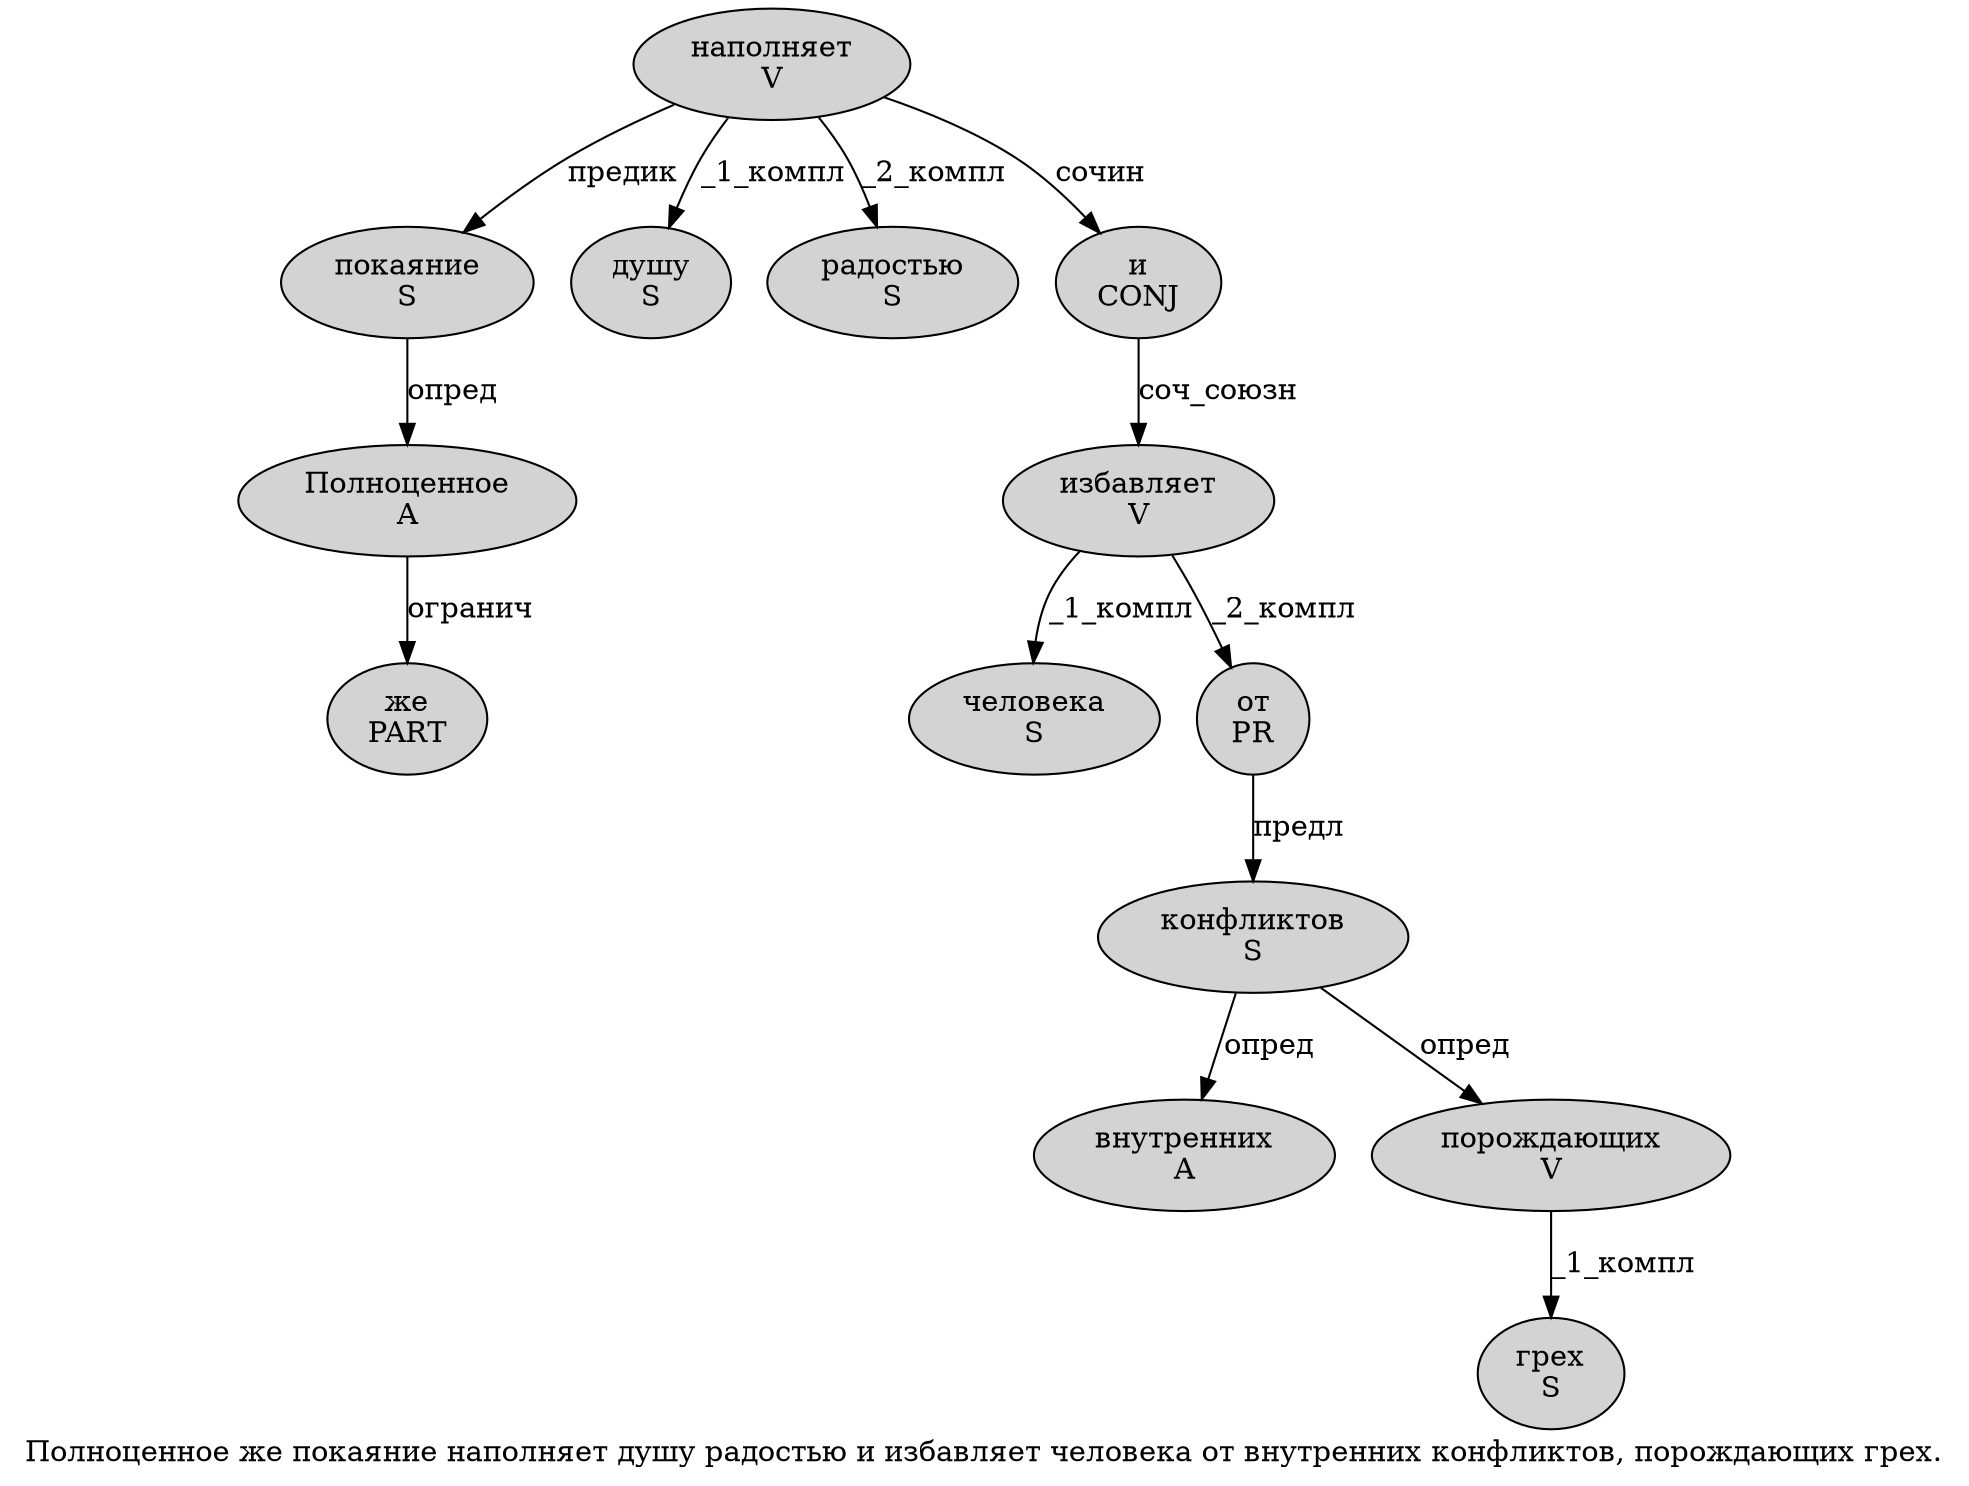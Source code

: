 digraph SENTENCE_1076 {
	graph [label="Полноценное же покаяние наполняет душу радостью и избавляет человека от внутренних конфликтов, порождающих грех."]
	node [style=filled]
		0 [label="Полноценное
A" color="" fillcolor=lightgray penwidth=1 shape=ellipse]
		1 [label="же
PART" color="" fillcolor=lightgray penwidth=1 shape=ellipse]
		2 [label="покаяние
S" color="" fillcolor=lightgray penwidth=1 shape=ellipse]
		3 [label="наполняет
V" color="" fillcolor=lightgray penwidth=1 shape=ellipse]
		4 [label="душу
S" color="" fillcolor=lightgray penwidth=1 shape=ellipse]
		5 [label="радостью
S" color="" fillcolor=lightgray penwidth=1 shape=ellipse]
		6 [label="и
CONJ" color="" fillcolor=lightgray penwidth=1 shape=ellipse]
		7 [label="избавляет
V" color="" fillcolor=lightgray penwidth=1 shape=ellipse]
		8 [label="человека
S" color="" fillcolor=lightgray penwidth=1 shape=ellipse]
		9 [label="от
PR" color="" fillcolor=lightgray penwidth=1 shape=ellipse]
		10 [label="внутренних
A" color="" fillcolor=lightgray penwidth=1 shape=ellipse]
		11 [label="конфликтов
S" color="" fillcolor=lightgray penwidth=1 shape=ellipse]
		13 [label="порождающих
V" color="" fillcolor=lightgray penwidth=1 shape=ellipse]
		14 [label="грех
S" color="" fillcolor=lightgray penwidth=1 shape=ellipse]
			7 -> 8 [label="_1_компл"]
			7 -> 9 [label="_2_компл"]
			6 -> 7 [label="соч_союзн"]
			9 -> 11 [label="предл"]
			2 -> 0 [label="опред"]
			0 -> 1 [label="огранич"]
			13 -> 14 [label="_1_компл"]
			3 -> 2 [label="предик"]
			3 -> 4 [label="_1_компл"]
			3 -> 5 [label="_2_компл"]
			3 -> 6 [label="сочин"]
			11 -> 10 [label="опред"]
			11 -> 13 [label="опред"]
}